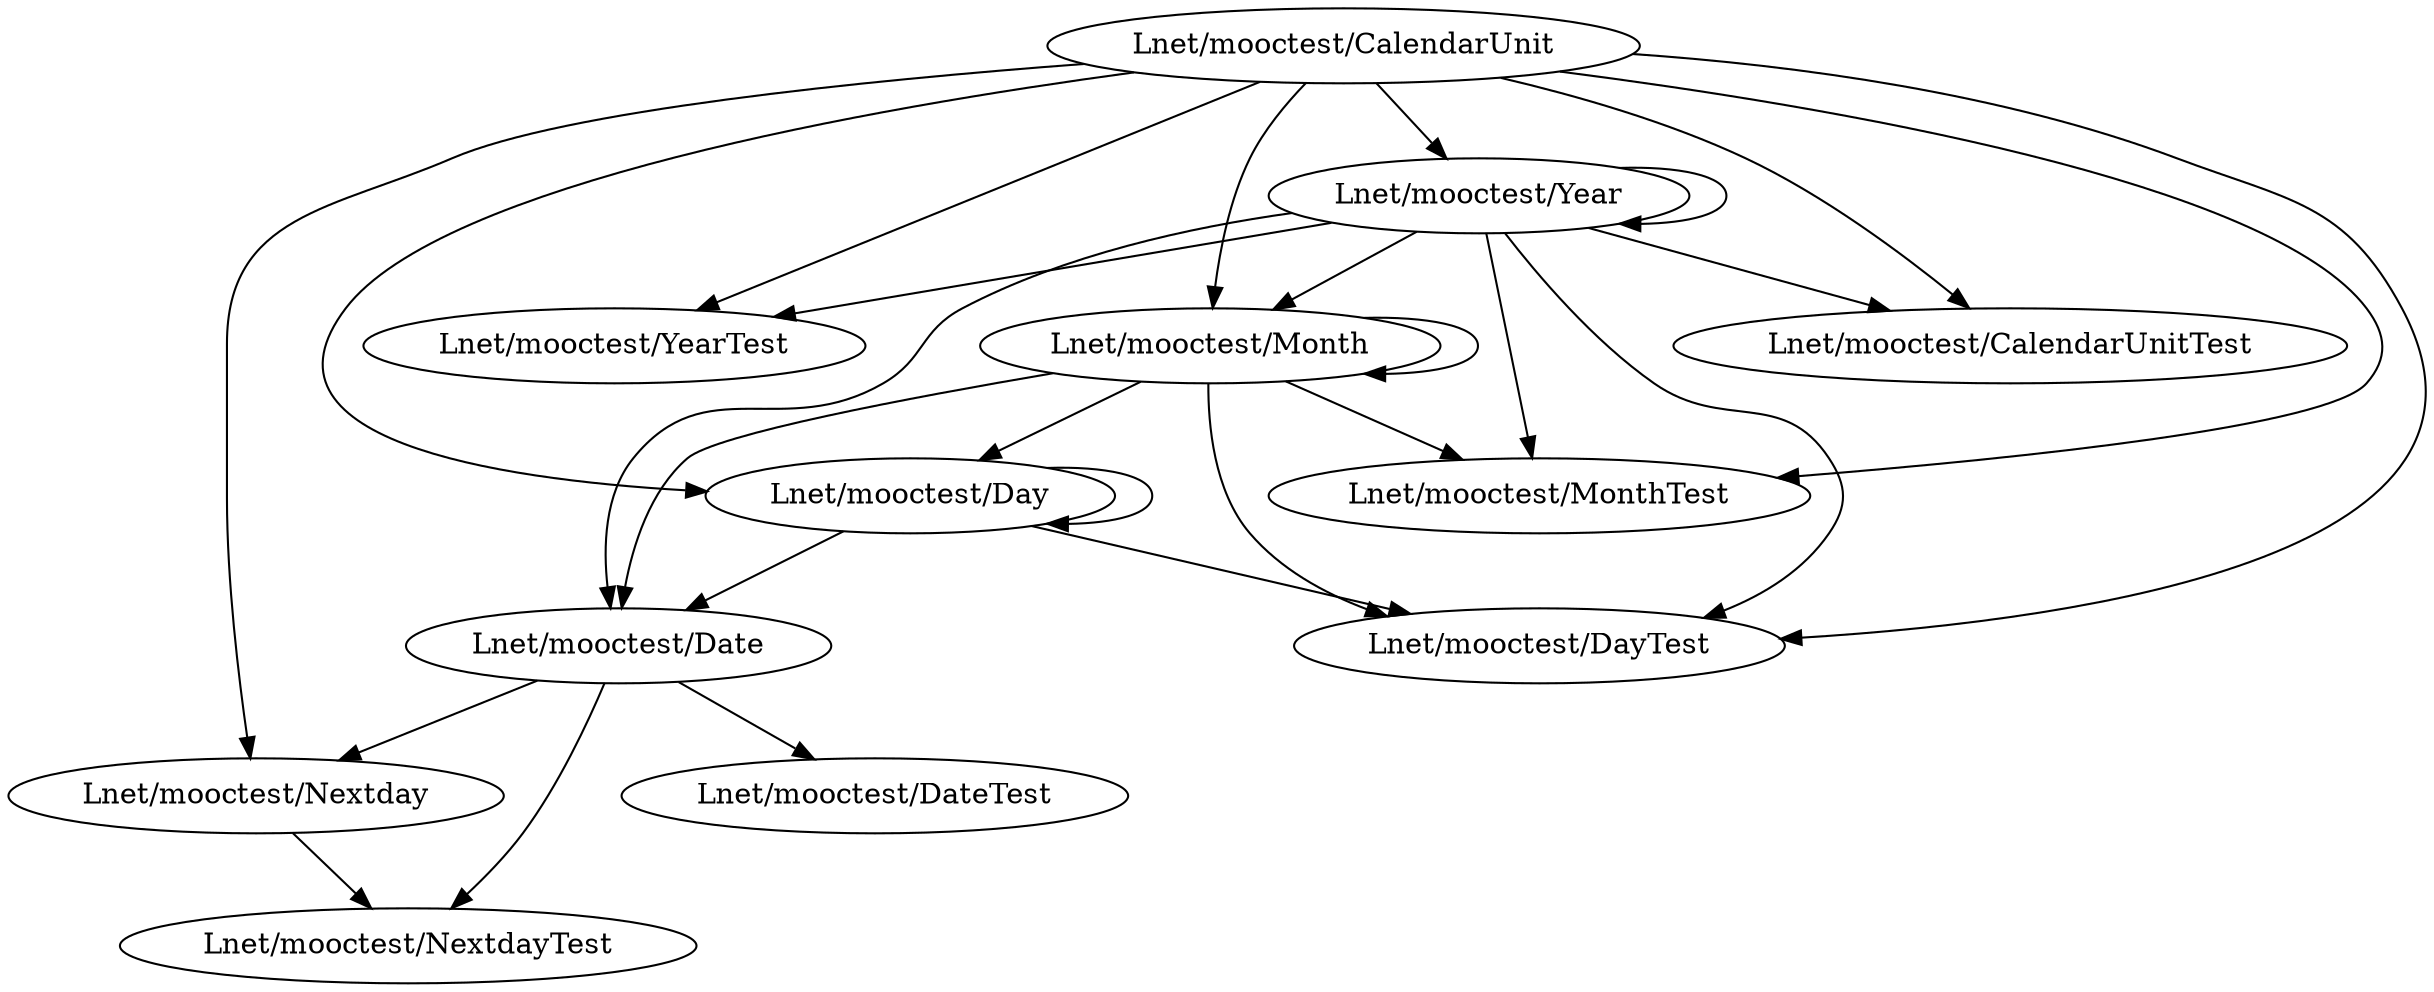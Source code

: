 digraph class {
    "Lnet/mooctest/Date" -> "Lnet/mooctest/DateTest";
    "Lnet/mooctest/Date" -> "Lnet/mooctest/Nextday";
    "Lnet/mooctest/Year" -> "Lnet/mooctest/Date";
    "Lnet/mooctest/Year" -> "Lnet/mooctest/YearTest";
    "Lnet/mooctest/Year" -> "Lnet/mooctest/CalendarUnitTest";
    "Lnet/mooctest/Month" -> "Lnet/mooctest/Day";
    "Lnet/mooctest/Month" -> "Lnet/mooctest/Month";
    "Lnet/mooctest/Month" -> "Lnet/mooctest/MonthTest";
    "Lnet/mooctest/Nextday" -> "Lnet/mooctest/NextdayTest";
    "Lnet/mooctest/Year" -> "Lnet/mooctest/Month";
    "Lnet/mooctest/Day" -> "Lnet/mooctest/Date";
    "Lnet/mooctest/Day" -> "Lnet/mooctest/DayTest";
    "Lnet/mooctest/Month" -> "Lnet/mooctest/DayTest";
    "Lnet/mooctest/Month" -> "Lnet/mooctest/Date";
    "Lnet/mooctest/Day" -> "Lnet/mooctest/Day";
    "Lnet/mooctest/CalendarUnit" -> "Lnet/mooctest/Month";
    "Lnet/mooctest/CalendarUnit" -> "Lnet/mooctest/Year";
    "Lnet/mooctest/CalendarUnit" -> "Lnet/mooctest/Day";
    "Lnet/mooctest/CalendarUnit" -> "Lnet/mooctest/DayTest";
    "Lnet/mooctest/CalendarUnit" -> "Lnet/mooctest/YearTest";
    "Lnet/mooctest/CalendarUnit" -> "Lnet/mooctest/MonthTest";
    "Lnet/mooctest/CalendarUnit" -> "Lnet/mooctest/CalendarUnitTest";
    "Lnet/mooctest/Year" -> "Lnet/mooctest/MonthTest";
    "Lnet/mooctest/Year" -> "Lnet/mooctest/DayTest";
    "Lnet/mooctest/Year" -> "Lnet/mooctest/Year";
    "Lnet/mooctest/Date" -> "Lnet/mooctest/NextdayTest";
    "Lnet/mooctest/CalendarUnit" -> "Lnet/mooctest/Nextday";
}
